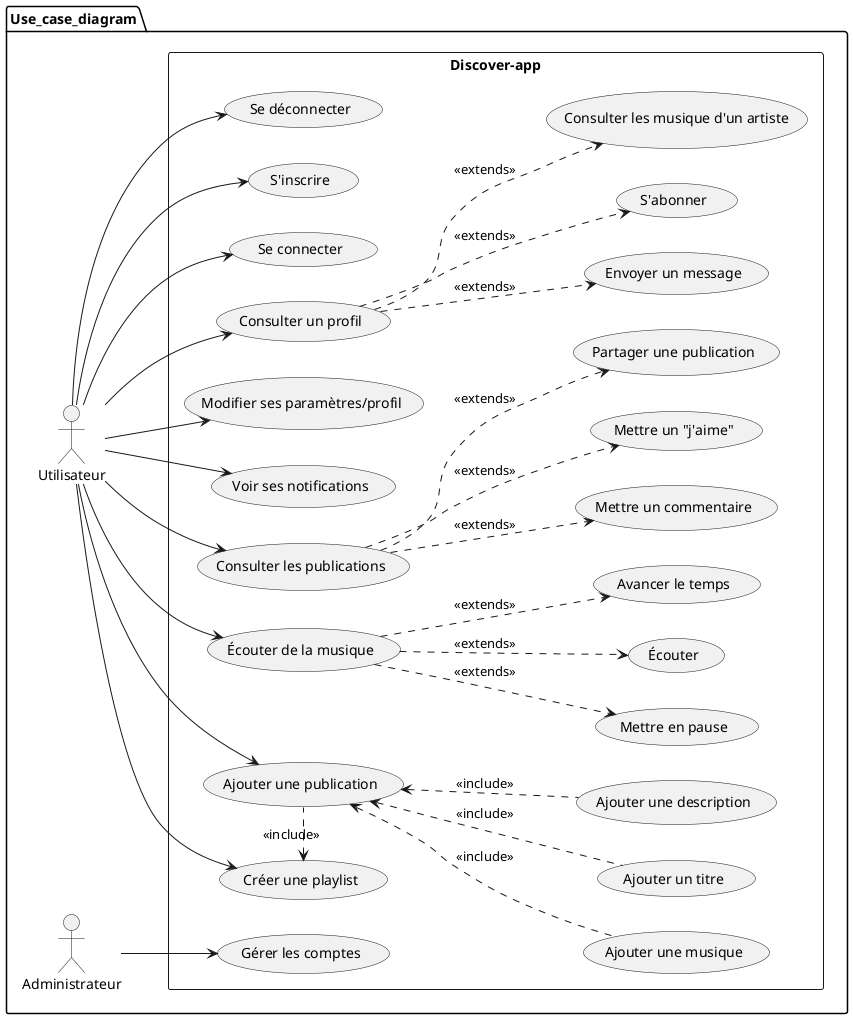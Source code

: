 @startuml
package Use_case_diagram {
left to right direction

actor :Utilisateur:
actor :Administrateur:

rectangle Discover-app {
(Écouter de la musique) as uc1
(Mettre en pause) as uc2
(Écouter) as uc3
(Avancer le temps) as uc4
(Consulter les publications) as uc22
(Mettre un commentaire) as uc5
(Mettre un "j'aime") as uc6
(Partager une publication) as uc7
(Voir ses notifications) as uc8
(Modifier ses paramètres/profil) as uc9
(Consulter un profil) as uc11
(Envoyer un message) as uc12
(S'abonner) as uc13
(Consulter les musique d'un artiste) as uc14
(Se connecter) as uc10
(S'inscrire) as uc15
(Se déconnecter) as uc16
(Ajouter une publication) as uc17
(Ajouter une musique) as uc18
(Ajouter un titre) as uc19
(Ajouter une description) as uc20
(Créer une playlist) as uc21
:Administrateur: --> (Gérer les comptes)
}

:Utilisateur: --> uc1
:Utilisateur: --> uc22
:Utilisateur: --> uc8
:Utilisateur: --> uc9
:Utilisateur: --> uc10
:Utilisateur: --> uc11
:Utilisateur: --> uc15
:Utilisateur: --> uc16
:Utilisateur: --> uc17
:Utilisateur: --> uc21

uc1 ..> (uc2) : <<extends>>
uc1 ..> (uc3) : <<extends>>
uc1 ..> (uc4) : <<extends>>
uc22 ..> (uc5) : <<extends>>
uc22 ..> (uc6) : <<extends>>
uc22 ..> (uc7) : <<extends>>
uc11 ..> (uc12) : <<extends>>
uc11 ..> (uc14) : <<extends>>
uc11 ..> (uc13) : <<extends>>
uc17 <.. uc18 : <<include>>
uc17 <.. uc19 : <<include>>
uc17 <.. uc20 : <<include>>
uc21 <. uc17 : <<include>>

@enduml